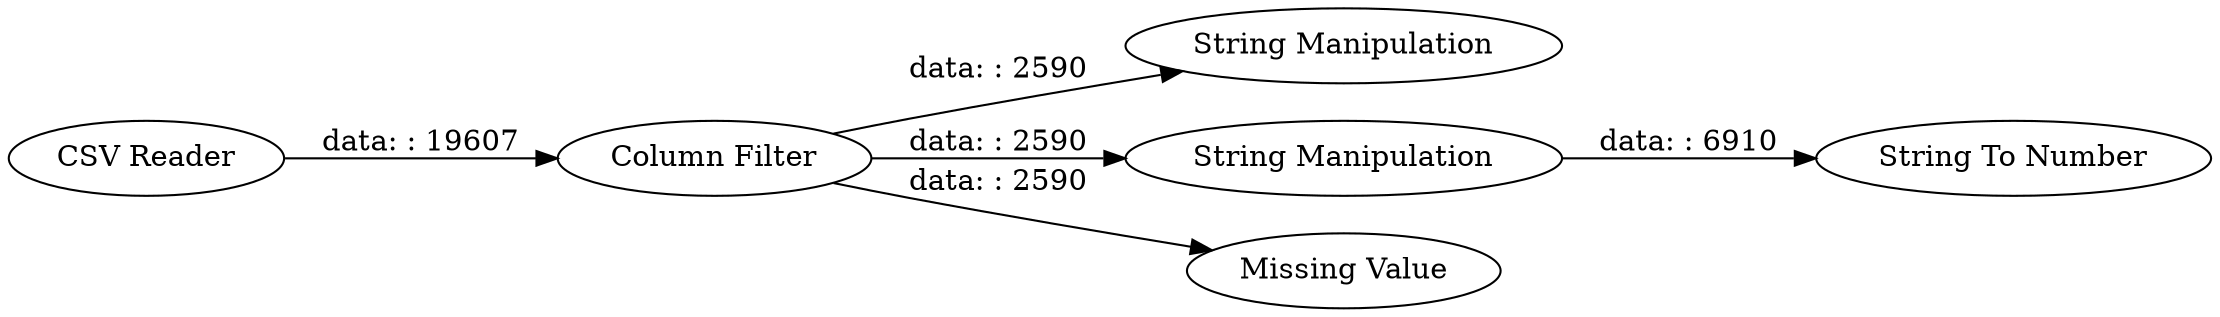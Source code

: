 digraph {
	"-7313547568916139682_2" [label="Column Filter"]
	"-7313547568916139682_7" [label="String Manipulation"]
	"-7313547568916139682_6" [label="String Manipulation"]
	"-7313547568916139682_4" [label="Missing Value"]
	"-7313547568916139682_3" [label="String To Number"]
	"-7313547568916139682_1" [label="CSV Reader"]
	"-7313547568916139682_2" -> "-7313547568916139682_6" [label="data: : 2590"]
	"-7313547568916139682_1" -> "-7313547568916139682_2" [label="data: : 19607"]
	"-7313547568916139682_2" -> "-7313547568916139682_4" [label="data: : 2590"]
	"-7313547568916139682_2" -> "-7313547568916139682_7" [label="data: : 2590"]
	"-7313547568916139682_6" -> "-7313547568916139682_3" [label="data: : 6910"]
	rankdir=LR
}
